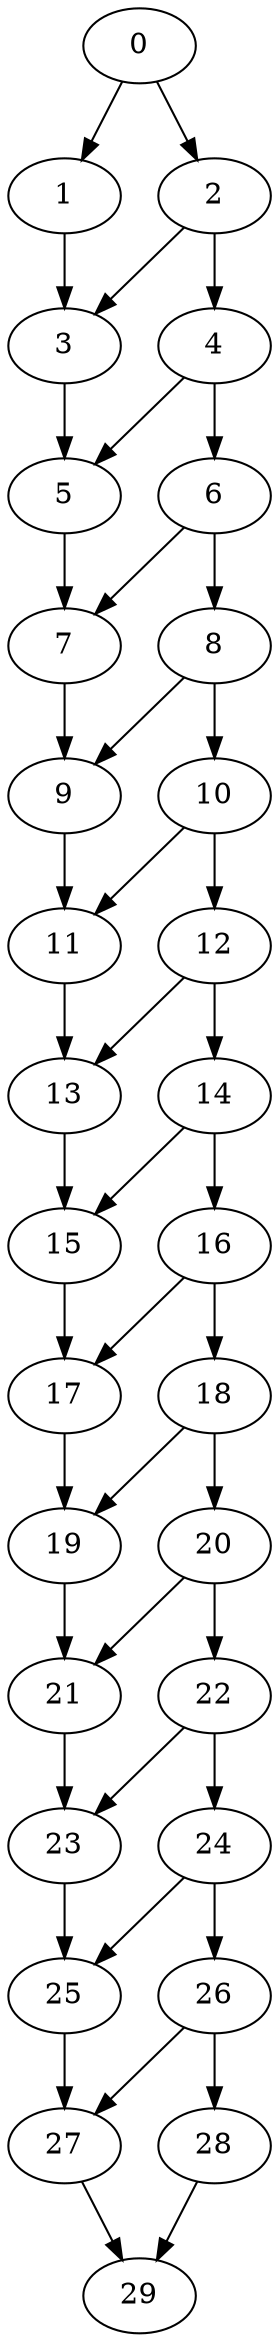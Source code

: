 digraph Grid_30 {
0 -> 1;
0 -> 2;
1 -> 3;
2 -> 3;
2 -> 4;
3 -> 5;
4 -> 5;
4 -> 6;
5 -> 7;
6 -> 7;
6 -> 8;
7 -> 9;
8 -> 9;
8 -> 10;
9 -> 11;
10 -> 11;
10 -> 12;
11 -> 13;
12 -> 13;
12 -> 14;
13 -> 15;
14 -> 15;
14 -> 16;
15 -> 17;
16 -> 17;
16 -> 18;
17 -> 19;
18 -> 19;
18 -> 20;
19 -> 21;
20 -> 21;
20 -> 22;
21 -> 23;
22 -> 23;
22 -> 24;
23 -> 25;
24 -> 25;
24 -> 26;
25 -> 27;
26 -> 27;
26 -> 28;
27 -> 29;
28 -> 29;
}
